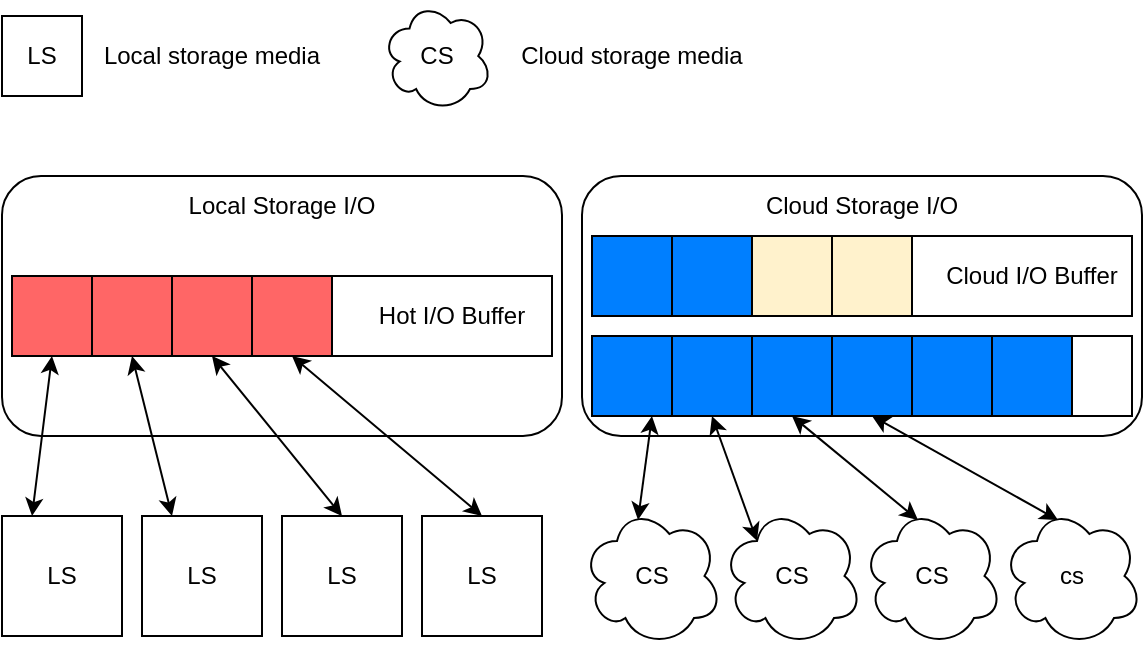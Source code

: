 <mxfile version="24.0.4" type="github">
  <diagram name="第 1 页" id="BjC_Cdz9ua56Mgc4hzCF">
    <mxGraphModel dx="809" dy="532" grid="1" gridSize="10" guides="1" tooltips="1" connect="1" arrows="1" fold="1" page="1" pageScale="1" pageWidth="827" pageHeight="1169" math="0" shadow="0">
      <root>
        <mxCell id="0" />
        <mxCell id="1" parent="0" />
        <mxCell id="wyyFAX1h3lHePP9cVkru-2" value="" style="rounded=1;whiteSpace=wrap;html=1;" parent="1" vertex="1">
          <mxGeometry x="80" y="430" width="280" height="130" as="geometry" />
        </mxCell>
        <mxCell id="wyyFAX1h3lHePP9cVkru-3" value="" style="rounded=1;whiteSpace=wrap;html=1;" parent="1" vertex="1">
          <mxGeometry x="370" y="430" width="280" height="130" as="geometry" />
        </mxCell>
        <mxCell id="wyyFAX1h3lHePP9cVkru-5" value="CS" style="ellipse;shape=cloud;whiteSpace=wrap;html=1;" parent="1" vertex="1">
          <mxGeometry x="370" y="595" width="70" height="70" as="geometry" />
        </mxCell>
        <mxCell id="wyyFAX1h3lHePP9cVkru-10" value="" style="rounded=0;whiteSpace=wrap;html=1;" parent="1" vertex="1">
          <mxGeometry x="85" y="480" width="270" height="40" as="geometry" />
        </mxCell>
        <mxCell id="wyyFAX1h3lHePP9cVkru-11" value="Local Storage I/O" style="text;html=1;align=center;verticalAlign=middle;whiteSpace=wrap;rounded=0;" parent="1" vertex="1">
          <mxGeometry x="160" y="430" width="120" height="30" as="geometry" />
        </mxCell>
        <mxCell id="wyyFAX1h3lHePP9cVkru-12" value="" style="rounded=0;whiteSpace=wrap;html=1;" parent="1" vertex="1">
          <mxGeometry x="375" y="460" width="270" height="40" as="geometry" />
        </mxCell>
        <mxCell id="wyyFAX1h3lHePP9cVkru-13" value="" style="rounded=0;whiteSpace=wrap;html=1;" parent="1" vertex="1">
          <mxGeometry x="375" y="510" width="270" height="40" as="geometry" />
        </mxCell>
        <mxCell id="wyyFAX1h3lHePP9cVkru-14" value="Cloud Storage I/O" style="text;html=1;align=center;verticalAlign=middle;whiteSpace=wrap;rounded=0;" parent="1" vertex="1">
          <mxGeometry x="450" y="430" width="120" height="30" as="geometry" />
        </mxCell>
        <mxCell id="wyyFAX1h3lHePP9cVkru-15" value="" style="whiteSpace=wrap;html=1;aspect=fixed;fillColor=#007FFF;" parent="1" vertex="1">
          <mxGeometry x="375" y="510" width="40" height="40" as="geometry" />
        </mxCell>
        <mxCell id="wyyFAX1h3lHePP9cVkru-16" value="" style="whiteSpace=wrap;html=1;aspect=fixed;fillColor=#007FFF;" parent="1" vertex="1">
          <mxGeometry x="415" y="510" width="40" height="40" as="geometry" />
        </mxCell>
        <mxCell id="wyyFAX1h3lHePP9cVkru-17" value="" style="whiteSpace=wrap;html=1;aspect=fixed;fillColor=#007FFF;" parent="1" vertex="1">
          <mxGeometry x="455" y="510" width="40" height="40" as="geometry" />
        </mxCell>
        <mxCell id="wyyFAX1h3lHePP9cVkru-18" value="" style="whiteSpace=wrap;html=1;aspect=fixed;fillColor=#007FFF;" parent="1" vertex="1">
          <mxGeometry x="495" y="510" width="40" height="40" as="geometry" />
        </mxCell>
        <mxCell id="wyyFAX1h3lHePP9cVkru-20" value="" style="whiteSpace=wrap;html=1;aspect=fixed;fillColor=#007fff;strokeColor=#000000;" parent="1" vertex="1">
          <mxGeometry x="375" y="460" width="40" height="40" as="geometry" />
        </mxCell>
        <mxCell id="wyyFAX1h3lHePP9cVkru-22" value="" style="whiteSpace=wrap;html=1;aspect=fixed;fillColor=#FF6666;" parent="1" vertex="1">
          <mxGeometry x="85" y="480" width="40" height="40" as="geometry" />
        </mxCell>
        <mxCell id="wyyFAX1h3lHePP9cVkru-23" value="" style="whiteSpace=wrap;html=1;aspect=fixed;fillColor=#FF6666;" parent="1" vertex="1">
          <mxGeometry x="125" y="480" width="40" height="40" as="geometry" />
        </mxCell>
        <mxCell id="wyyFAX1h3lHePP9cVkru-24" value="" style="whiteSpace=wrap;html=1;aspect=fixed;fillColor=#FF6666;" parent="1" vertex="1">
          <mxGeometry x="165" y="480" width="40" height="40" as="geometry" />
        </mxCell>
        <mxCell id="wyyFAX1h3lHePP9cVkru-25" value="" style="whiteSpace=wrap;html=1;aspect=fixed;fillColor=#ff6666;" parent="1" vertex="1">
          <mxGeometry x="205" y="480" width="40" height="40" as="geometry" />
        </mxCell>
        <mxCell id="wyyFAX1h3lHePP9cVkru-26" value="Hot I/O Buffer" style="text;html=1;align=center;verticalAlign=middle;whiteSpace=wrap;rounded=0;" parent="1" vertex="1">
          <mxGeometry x="255" y="485" width="100" height="30" as="geometry" />
        </mxCell>
        <mxCell id="wyyFAX1h3lHePP9cVkru-27" value="Cloud I/O Buffer" style="text;html=1;align=center;verticalAlign=middle;whiteSpace=wrap;rounded=0;" parent="1" vertex="1">
          <mxGeometry x="545" y="465" width="100" height="30" as="geometry" />
        </mxCell>
        <mxCell id="wyyFAX1h3lHePP9cVkru-29" value="LS" style="whiteSpace=wrap;html=1;aspect=fixed;" parent="1" vertex="1">
          <mxGeometry x="80" y="600" width="60" height="60" as="geometry" />
        </mxCell>
        <mxCell id="wyyFAX1h3lHePP9cVkru-35" value="LS" style="whiteSpace=wrap;html=1;aspect=fixed;" parent="1" vertex="1">
          <mxGeometry x="150" y="600" width="60" height="60" as="geometry" />
        </mxCell>
        <mxCell id="wyyFAX1h3lHePP9cVkru-38" value="LS" style="whiteSpace=wrap;html=1;aspect=fixed;" parent="1" vertex="1">
          <mxGeometry x="220" y="600" width="60" height="60" as="geometry" />
        </mxCell>
        <mxCell id="wyyFAX1h3lHePP9cVkru-39" value="LS" style="whiteSpace=wrap;html=1;aspect=fixed;" parent="1" vertex="1">
          <mxGeometry x="290" y="600" width="60" height="60" as="geometry" />
        </mxCell>
        <mxCell id="wyyFAX1h3lHePP9cVkru-43" value="CS" style="ellipse;shape=cloud;whiteSpace=wrap;html=1;" parent="1" vertex="1">
          <mxGeometry x="440" y="595" width="70" height="70" as="geometry" />
        </mxCell>
        <mxCell id="wyyFAX1h3lHePP9cVkru-44" value="CS" style="ellipse;shape=cloud;whiteSpace=wrap;html=1;" parent="1" vertex="1">
          <mxGeometry x="510" y="595" width="70" height="70" as="geometry" />
        </mxCell>
        <mxCell id="wyyFAX1h3lHePP9cVkru-45" value="cs" style="ellipse;shape=cloud;whiteSpace=wrap;html=1;" parent="1" vertex="1">
          <mxGeometry x="580" y="595" width="70" height="70" as="geometry" />
        </mxCell>
        <mxCell id="wyyFAX1h3lHePP9cVkru-51" value="" style="endArrow=classic;startArrow=classic;html=1;rounded=0;entryX=0.5;entryY=1;entryDx=0;entryDy=0;exitX=0.25;exitY=0;exitDx=0;exitDy=0;" parent="1" source="wyyFAX1h3lHePP9cVkru-29" target="wyyFAX1h3lHePP9cVkru-22" edge="1">
          <mxGeometry width="50" height="50" relative="1" as="geometry">
            <mxPoint x="350" y="650" as="sourcePoint" />
            <mxPoint x="400" y="600" as="targetPoint" />
          </mxGeometry>
        </mxCell>
        <mxCell id="wyyFAX1h3lHePP9cVkru-52" value="" style="endArrow=classic;startArrow=classic;html=1;rounded=0;entryX=0.5;entryY=1;entryDx=0;entryDy=0;exitX=0.25;exitY=0;exitDx=0;exitDy=0;" parent="1" source="wyyFAX1h3lHePP9cVkru-35" target="wyyFAX1h3lHePP9cVkru-23" edge="1">
          <mxGeometry width="50" height="50" relative="1" as="geometry">
            <mxPoint x="240" y="590" as="sourcePoint" />
            <mxPoint x="290" y="540" as="targetPoint" />
          </mxGeometry>
        </mxCell>
        <mxCell id="wyyFAX1h3lHePP9cVkru-53" value="" style="endArrow=classic;startArrow=classic;html=1;rounded=0;entryX=0.5;entryY=1;entryDx=0;entryDy=0;exitX=0.5;exitY=0;exitDx=0;exitDy=0;" parent="1" source="wyyFAX1h3lHePP9cVkru-38" target="wyyFAX1h3lHePP9cVkru-24" edge="1">
          <mxGeometry width="50" height="50" relative="1" as="geometry">
            <mxPoint x="190" y="630" as="sourcePoint" />
            <mxPoint x="155" y="560" as="targetPoint" />
          </mxGeometry>
        </mxCell>
        <mxCell id="wyyFAX1h3lHePP9cVkru-54" value="" style="endArrow=classic;startArrow=classic;html=1;rounded=0;exitX=0.4;exitY=0.1;exitDx=0;exitDy=0;exitPerimeter=0;entryX=0.75;entryY=1;entryDx=0;entryDy=0;" parent="1" source="wyyFAX1h3lHePP9cVkru-5" target="wyyFAX1h3lHePP9cVkru-15" edge="1">
          <mxGeometry width="50" height="50" relative="1" as="geometry">
            <mxPoint x="410" y="560" as="sourcePoint" />
            <mxPoint x="460" y="510" as="targetPoint" />
          </mxGeometry>
        </mxCell>
        <mxCell id="wyyFAX1h3lHePP9cVkru-55" value="" style="endArrow=classic;startArrow=classic;html=1;rounded=0;exitX=0.25;exitY=0.25;exitDx=0;exitDy=0;exitPerimeter=0;entryX=0.5;entryY=1;entryDx=0;entryDy=0;" parent="1" source="wyyFAX1h3lHePP9cVkru-43" target="wyyFAX1h3lHePP9cVkru-16" edge="1">
          <mxGeometry width="50" height="50" relative="1" as="geometry">
            <mxPoint x="408" y="607" as="sourcePoint" />
            <mxPoint x="415" y="560" as="targetPoint" />
          </mxGeometry>
        </mxCell>
        <mxCell id="wyyFAX1h3lHePP9cVkru-56" value="" style="endArrow=classic;startArrow=classic;html=1;rounded=0;exitX=0.4;exitY=0.1;exitDx=0;exitDy=0;exitPerimeter=0;entryX=0.5;entryY=1;entryDx=0;entryDy=0;" parent="1" source="wyyFAX1h3lHePP9cVkru-44" target="wyyFAX1h3lHePP9cVkru-17" edge="1">
          <mxGeometry width="50" height="50" relative="1" as="geometry">
            <mxPoint x="418" y="617" as="sourcePoint" />
            <mxPoint x="425" y="570" as="targetPoint" />
          </mxGeometry>
        </mxCell>
        <mxCell id="sawj5HY2xes6tRJPqbzO-1" value="" style="endArrow=classic;startArrow=classic;html=1;rounded=0;entryX=0.5;entryY=1;entryDx=0;entryDy=0;exitX=0.5;exitY=0;exitDx=0;exitDy=0;" parent="1" source="wyyFAX1h3lHePP9cVkru-39" target="wyyFAX1h3lHePP9cVkru-25" edge="1">
          <mxGeometry width="50" height="50" relative="1" as="geometry">
            <mxPoint x="260" y="610" as="sourcePoint" />
            <mxPoint x="195" y="560" as="targetPoint" />
          </mxGeometry>
        </mxCell>
        <mxCell id="sawj5HY2xes6tRJPqbzO-2" value="LS" style="whiteSpace=wrap;html=1;aspect=fixed;" parent="1" vertex="1">
          <mxGeometry x="80" y="350" width="40" height="40" as="geometry" />
        </mxCell>
        <mxCell id="sawj5HY2xes6tRJPqbzO-3" value="Local storage media" style="text;html=1;align=center;verticalAlign=middle;whiteSpace=wrap;rounded=0;" parent="1" vertex="1">
          <mxGeometry x="125" y="355" width="120" height="30" as="geometry" />
        </mxCell>
        <mxCell id="sawj5HY2xes6tRJPqbzO-4" value="CS" style="ellipse;shape=cloud;whiteSpace=wrap;html=1;" parent="1" vertex="1">
          <mxGeometry x="270" y="342.5" width="55" height="55" as="geometry" />
        </mxCell>
        <mxCell id="sawj5HY2xes6tRJPqbzO-5" value="Cloud storage media" style="text;html=1;align=center;verticalAlign=middle;whiteSpace=wrap;rounded=0;" parent="1" vertex="1">
          <mxGeometry x="335" y="355" width="120" height="30" as="geometry" />
        </mxCell>
        <mxCell id="Vawn3h1mM5xXJAXqZrCW-2" value="" style="whiteSpace=wrap;html=1;aspect=fixed;fillColor=#007fff;strokeColor=#000000;" vertex="1" parent="1">
          <mxGeometry x="535" y="510" width="40" height="40" as="geometry" />
        </mxCell>
        <mxCell id="Vawn3h1mM5xXJAXqZrCW-3" value="" style="endArrow=classic;startArrow=classic;html=1;rounded=0;exitX=0.4;exitY=0.1;exitDx=0;exitDy=0;exitPerimeter=0;entryX=0.5;entryY=1;entryDx=0;entryDy=0;" edge="1" parent="1" source="wyyFAX1h3lHePP9cVkru-45" target="wyyFAX1h3lHePP9cVkru-18">
          <mxGeometry width="50" height="50" relative="1" as="geometry">
            <mxPoint x="548" y="612" as="sourcePoint" />
            <mxPoint x="485" y="560" as="targetPoint" />
          </mxGeometry>
        </mxCell>
        <mxCell id="Vawn3h1mM5xXJAXqZrCW-4" value="" style="whiteSpace=wrap;html=1;aspect=fixed;fillColor=#007fff;strokeColor=#000000;" vertex="1" parent="1">
          <mxGeometry x="415" y="460" width="40" height="40" as="geometry" />
        </mxCell>
        <mxCell id="Vawn3h1mM5xXJAXqZrCW-5" value="" style="whiteSpace=wrap;html=1;aspect=fixed;fillColor=#007fff;strokeColor=#000000;" vertex="1" parent="1">
          <mxGeometry x="575" y="510" width="40" height="40" as="geometry" />
        </mxCell>
        <mxCell id="Vawn3h1mM5xXJAXqZrCW-6" value="" style="whiteSpace=wrap;html=1;aspect=fixed;fillColor=#fff2cc;strokeColor=#000000;" vertex="1" parent="1">
          <mxGeometry x="455" y="460" width="40" height="40" as="geometry" />
        </mxCell>
        <mxCell id="Vawn3h1mM5xXJAXqZrCW-7" value="" style="whiteSpace=wrap;html=1;aspect=fixed;fillColor=#fff2cc;strokeColor=#000000;" vertex="1" parent="1">
          <mxGeometry x="495" y="460" width="40" height="40" as="geometry" />
        </mxCell>
      </root>
    </mxGraphModel>
  </diagram>
</mxfile>

